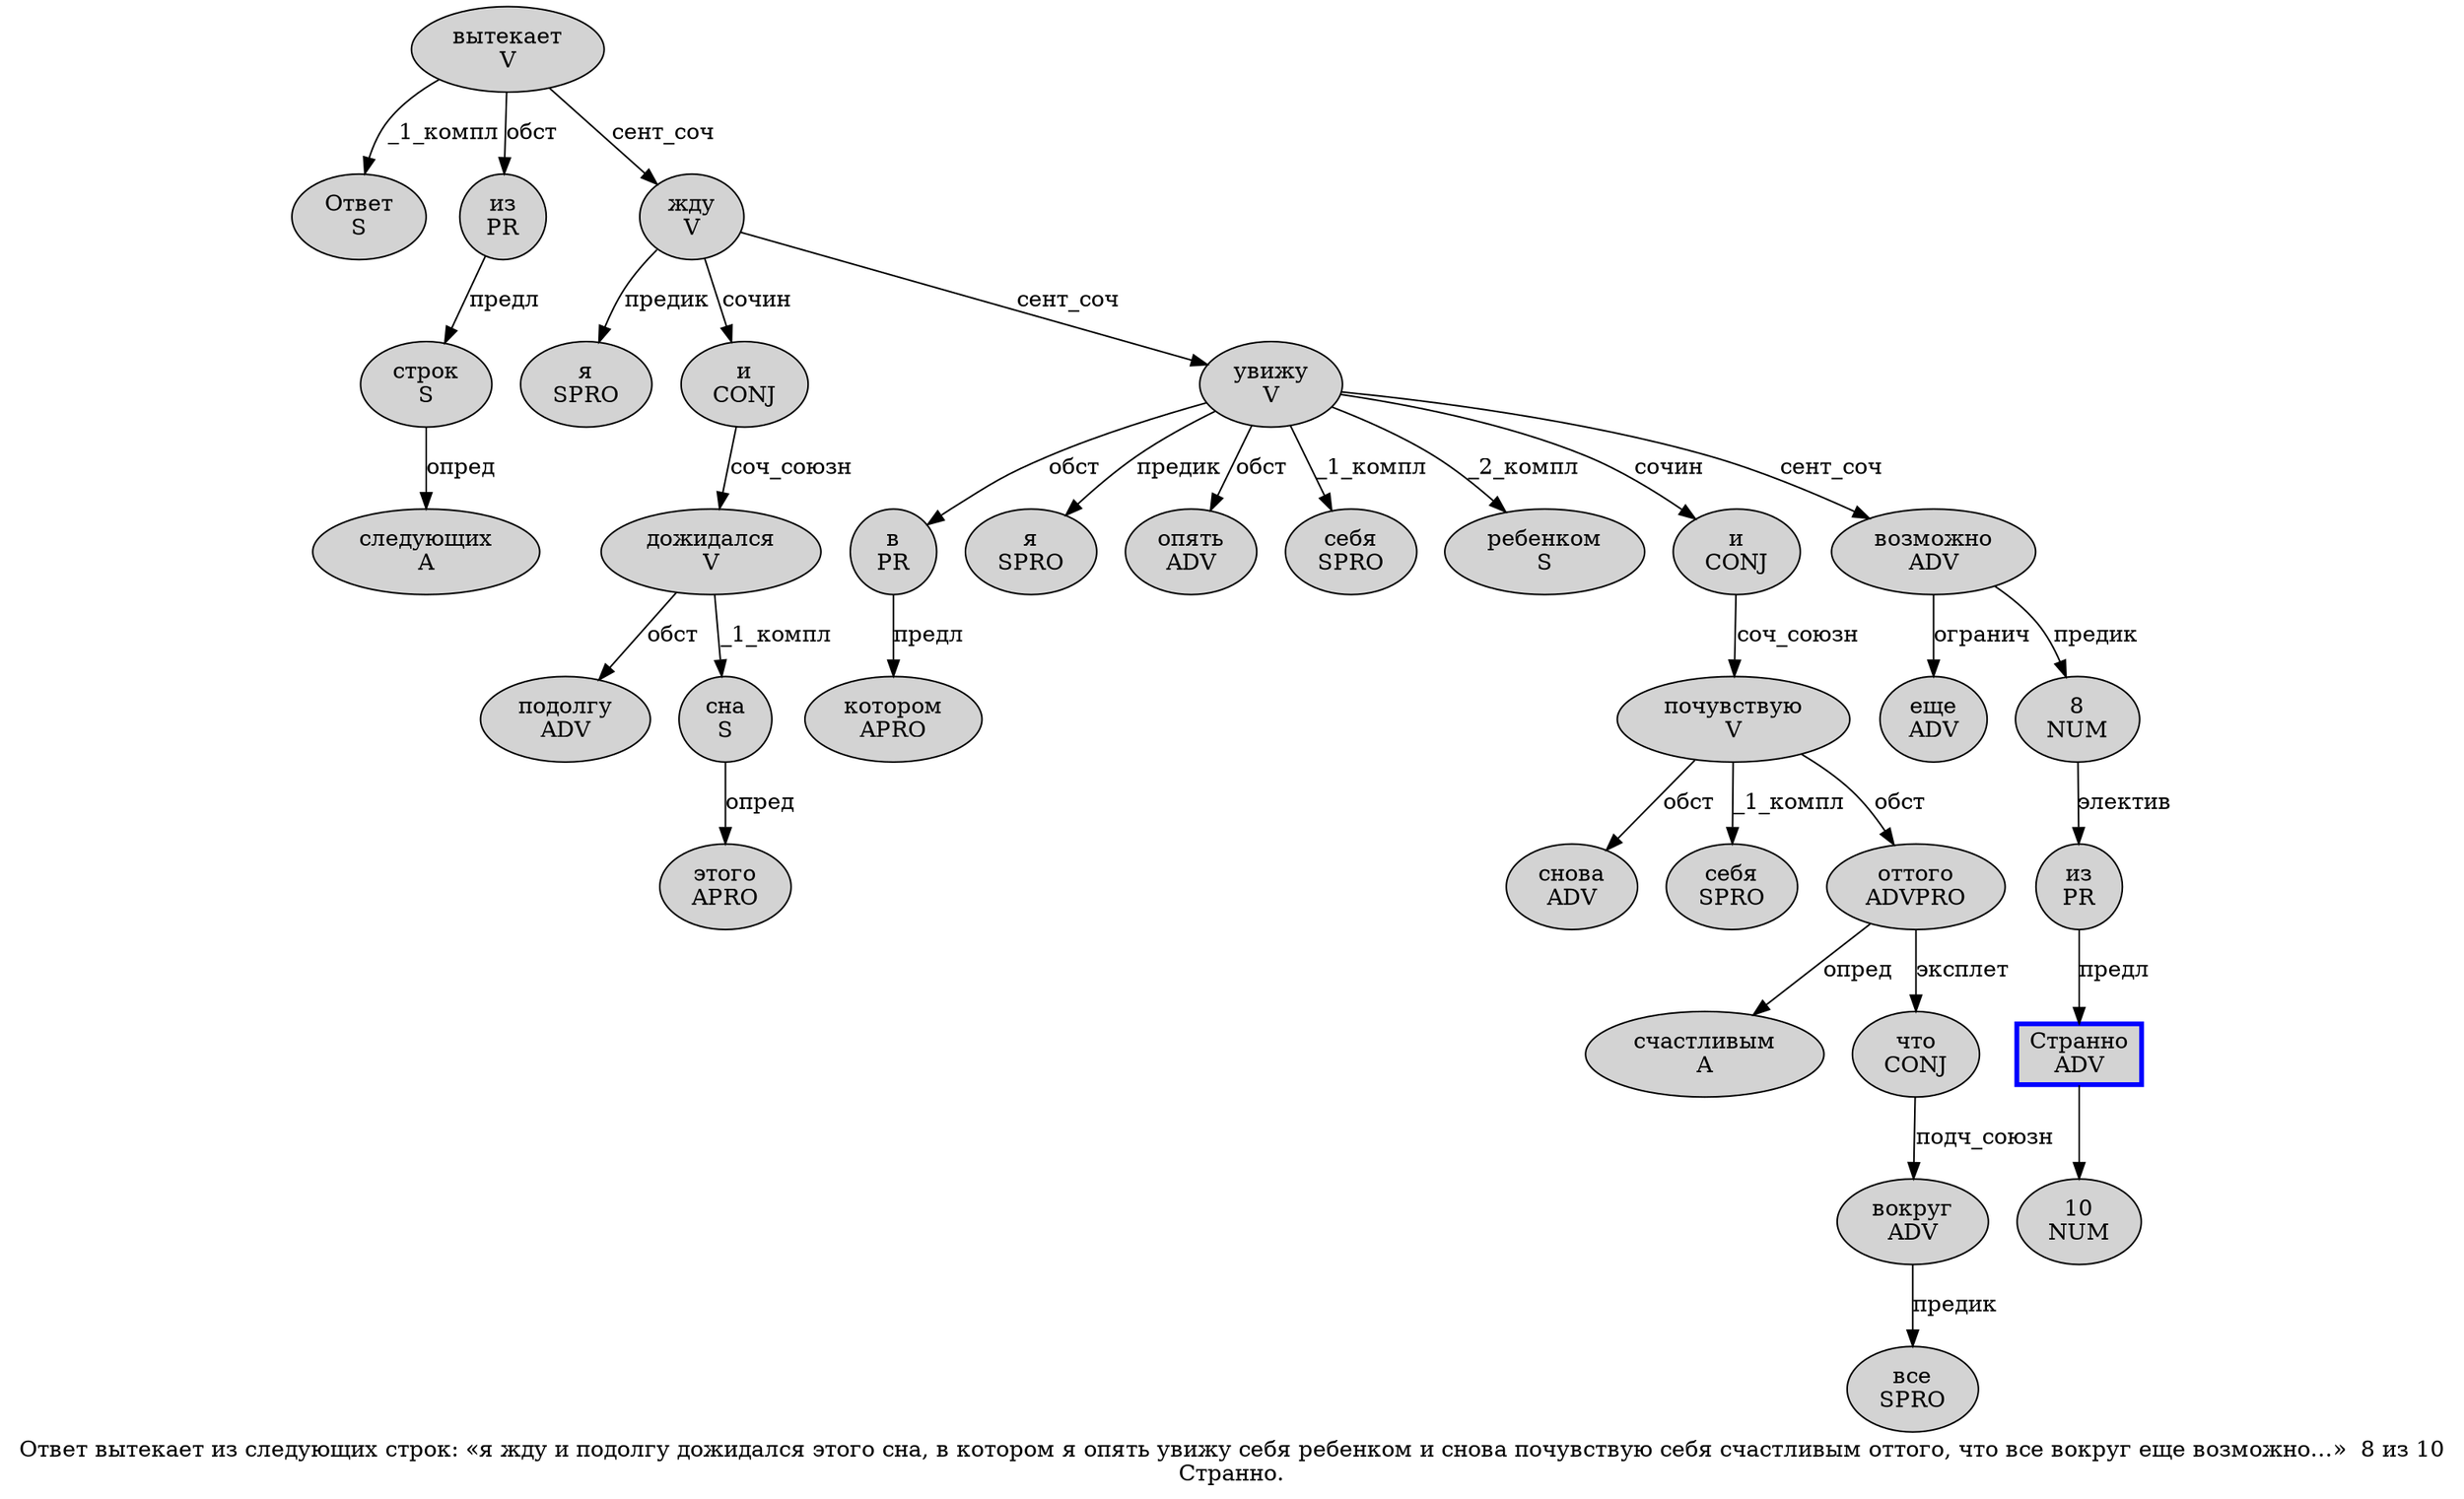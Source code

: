 digraph SENTENCE_2063 {
	graph [label="Ответ вытекает из следующих строк: «я жду и подолгу дожидался этого сна, в котором я опять увижу себя ребенком и снова почувствую себя счастливым оттого, что все вокруг еще возможно…»  8 из 10
Странно."]
	node [style=filled]
		0 [label="Ответ
S" color="" fillcolor=lightgray penwidth=1 shape=ellipse]
		1 [label="вытекает
V" color="" fillcolor=lightgray penwidth=1 shape=ellipse]
		2 [label="из
PR" color="" fillcolor=lightgray penwidth=1 shape=ellipse]
		3 [label="следующих
A" color="" fillcolor=lightgray penwidth=1 shape=ellipse]
		4 [label="строк
S" color="" fillcolor=lightgray penwidth=1 shape=ellipse]
		7 [label="я
SPRO" color="" fillcolor=lightgray penwidth=1 shape=ellipse]
		8 [label="жду
V" color="" fillcolor=lightgray penwidth=1 shape=ellipse]
		9 [label="и
CONJ" color="" fillcolor=lightgray penwidth=1 shape=ellipse]
		10 [label="подолгу
ADV" color="" fillcolor=lightgray penwidth=1 shape=ellipse]
		11 [label="дожидался
V" color="" fillcolor=lightgray penwidth=1 shape=ellipse]
		12 [label="этого
APRO" color="" fillcolor=lightgray penwidth=1 shape=ellipse]
		13 [label="сна
S" color="" fillcolor=lightgray penwidth=1 shape=ellipse]
		15 [label="в
PR" color="" fillcolor=lightgray penwidth=1 shape=ellipse]
		16 [label="котором
APRO" color="" fillcolor=lightgray penwidth=1 shape=ellipse]
		17 [label="я
SPRO" color="" fillcolor=lightgray penwidth=1 shape=ellipse]
		18 [label="опять
ADV" color="" fillcolor=lightgray penwidth=1 shape=ellipse]
		19 [label="увижу
V" color="" fillcolor=lightgray penwidth=1 shape=ellipse]
		20 [label="себя
SPRO" color="" fillcolor=lightgray penwidth=1 shape=ellipse]
		21 [label="ребенком
S" color="" fillcolor=lightgray penwidth=1 shape=ellipse]
		22 [label="и
CONJ" color="" fillcolor=lightgray penwidth=1 shape=ellipse]
		23 [label="снова
ADV" color="" fillcolor=lightgray penwidth=1 shape=ellipse]
		24 [label="почувствую
V" color="" fillcolor=lightgray penwidth=1 shape=ellipse]
		25 [label="себя
SPRO" color="" fillcolor=lightgray penwidth=1 shape=ellipse]
		26 [label="счастливым
A" color="" fillcolor=lightgray penwidth=1 shape=ellipse]
		27 [label="оттого
ADVPRO" color="" fillcolor=lightgray penwidth=1 shape=ellipse]
		29 [label="что
CONJ" color="" fillcolor=lightgray penwidth=1 shape=ellipse]
		30 [label="все
SPRO" color="" fillcolor=lightgray penwidth=1 shape=ellipse]
		31 [label="вокруг
ADV" color="" fillcolor=lightgray penwidth=1 shape=ellipse]
		32 [label="еще
ADV" color="" fillcolor=lightgray penwidth=1 shape=ellipse]
		33 [label="возможно
ADV" color="" fillcolor=lightgray penwidth=1 shape=ellipse]
		36 [label="8
NUM" color="" fillcolor=lightgray penwidth=1 shape=ellipse]
		37 [label="из
PR" color="" fillcolor=lightgray penwidth=1 shape=ellipse]
		38 [label="10
NUM" color="" fillcolor=lightgray penwidth=1 shape=ellipse]
		39 [label="Странно
ADV" color=blue fillcolor=lightgray penwidth=3 shape=box]
			1 -> 0 [label="_1_компл"]
			1 -> 2 [label="обст"]
			1 -> 8 [label="сент_соч"]
			13 -> 12 [label="опред"]
			22 -> 24 [label="соч_союзн"]
			9 -> 11 [label="соч_союзн"]
			2 -> 4 [label="предл"]
			31 -> 30 [label="предик"]
			36 -> 37 [label="электив"]
			37 -> 39 [label="предл"]
			39 -> 38
			11 -> 10 [label="обст"]
			11 -> 13 [label="_1_компл"]
			19 -> 15 [label="обст"]
			19 -> 17 [label="предик"]
			19 -> 18 [label="обст"]
			19 -> 20 [label="_1_компл"]
			19 -> 21 [label="_2_компл"]
			19 -> 22 [label="сочин"]
			19 -> 33 [label="сент_соч"]
			27 -> 26 [label="опред"]
			27 -> 29 [label="эксплет"]
			29 -> 31 [label="подч_союзн"]
			24 -> 23 [label="обст"]
			24 -> 25 [label="_1_компл"]
			24 -> 27 [label="обст"]
			15 -> 16 [label="предл"]
			33 -> 32 [label="огранич"]
			33 -> 36 [label="предик"]
			4 -> 3 [label="опред"]
			8 -> 7 [label="предик"]
			8 -> 9 [label="сочин"]
			8 -> 19 [label="сент_соч"]
}